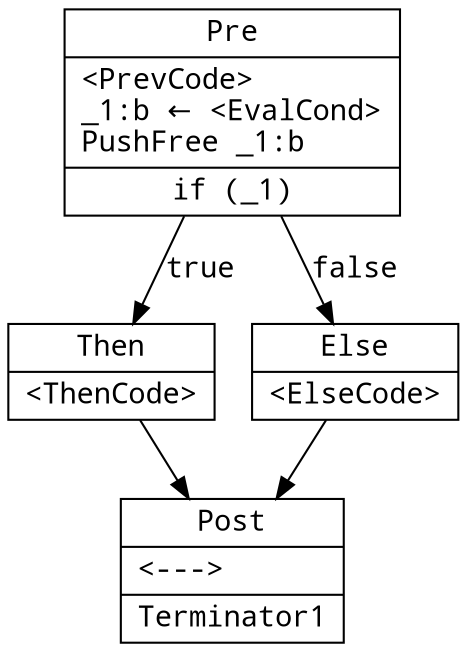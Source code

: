 digraph {
  node [shape=record fontname="Noto Mono"];
  edge [fontname="Noto Mono"];
  block0x55dac4eef5f0 [label="{Pre|\<PrevCode\>\l_1:b ← \<EvalCond\>\lPushFree _1:b\l|if (_1)}"];
  block0x55dac4eef5f0 -> block0x55dac4eef790 [label="true"];
  block0x55dac4eef5f0 -> block0x55dac4eef7d0 [label="false"];
  block0x55dac4eef790 [label="{Then|\<ThenCode\>\l}"];
  block0x55dac4eef790 -> block0x55dac4eef830;
  block0x55dac4eef7d0 [label="{Else|\<ElseCode\>\l}"];
  block0x55dac4eef7d0 -> block0x55dac4eef830;
  block0x55dac4eef830 [label="{Post|\<---\>\l|Terminator1}"];
}
